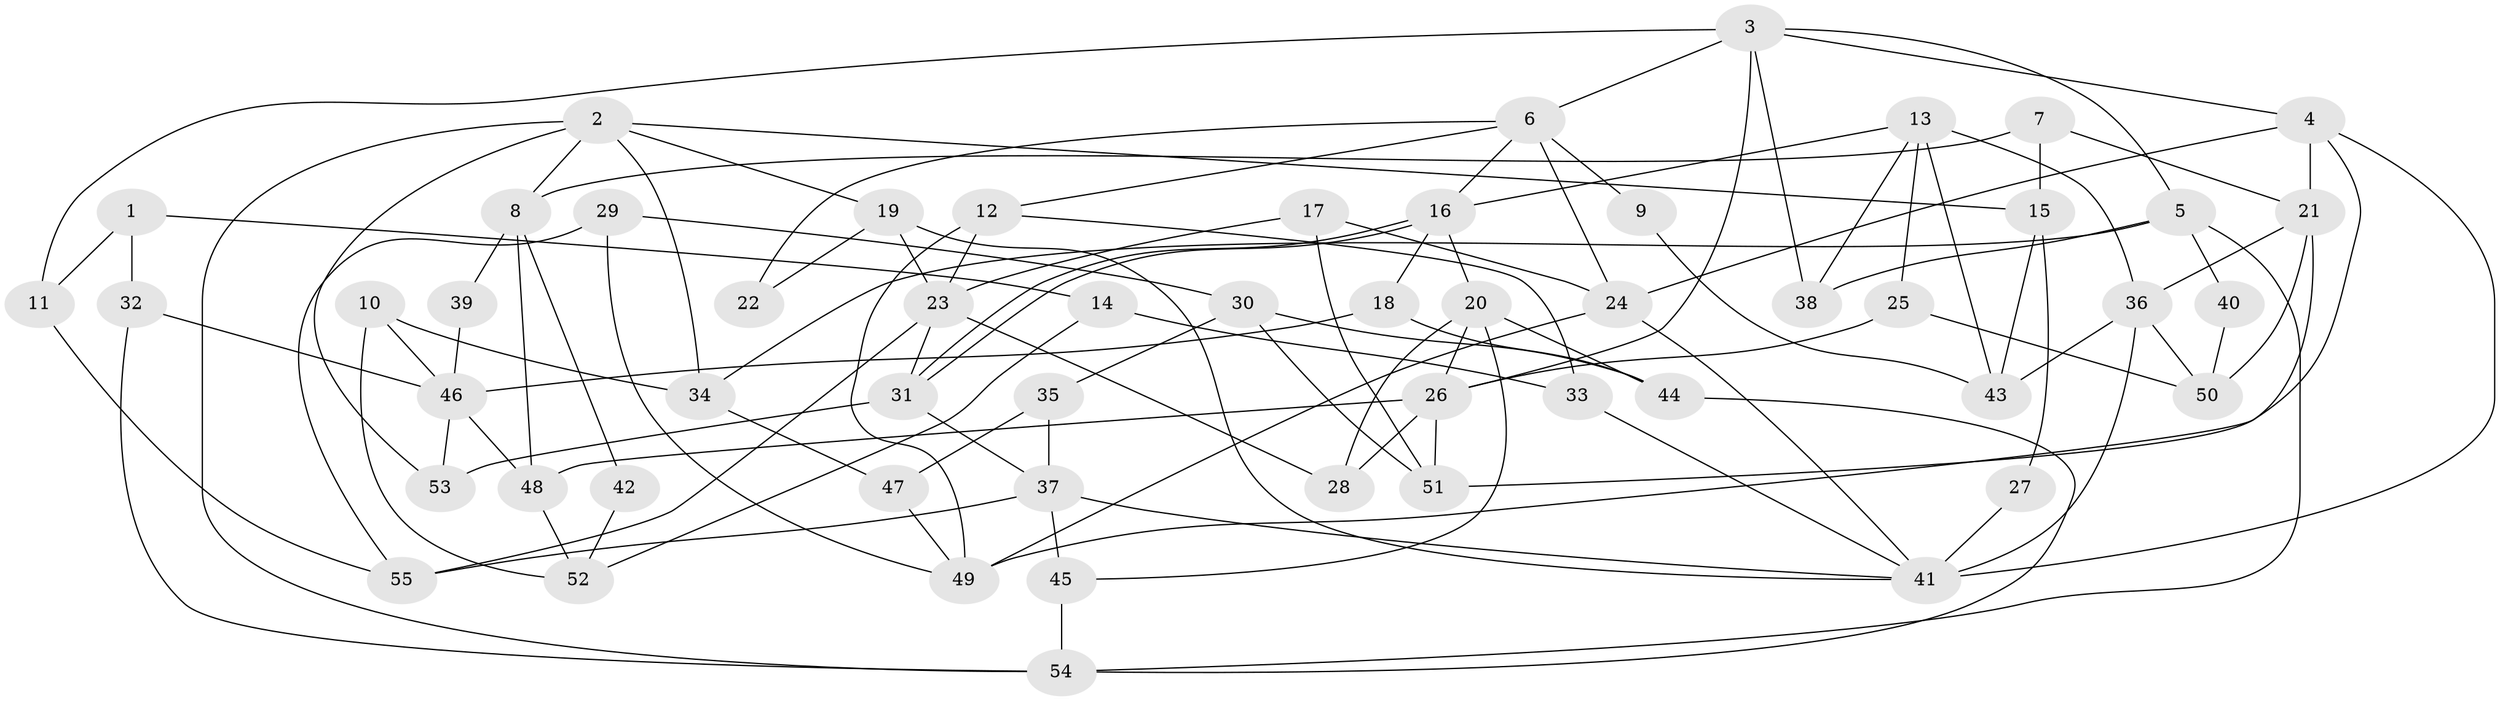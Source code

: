 // coarse degree distribution, {4: 0.24242424242424243, 7: 0.12121212121212122, 8: 0.06060606060606061, 5: 0.24242424242424243, 3: 0.09090909090909091, 2: 0.06060606060606061, 9: 0.030303030303030304, 6: 0.15151515151515152}
// Generated by graph-tools (version 1.1) at 2025/41/03/06/25 10:41:55]
// undirected, 55 vertices, 110 edges
graph export_dot {
graph [start="1"]
  node [color=gray90,style=filled];
  1;
  2;
  3;
  4;
  5;
  6;
  7;
  8;
  9;
  10;
  11;
  12;
  13;
  14;
  15;
  16;
  17;
  18;
  19;
  20;
  21;
  22;
  23;
  24;
  25;
  26;
  27;
  28;
  29;
  30;
  31;
  32;
  33;
  34;
  35;
  36;
  37;
  38;
  39;
  40;
  41;
  42;
  43;
  44;
  45;
  46;
  47;
  48;
  49;
  50;
  51;
  52;
  53;
  54;
  55;
  1 -- 14;
  1 -- 11;
  1 -- 32;
  2 -- 54;
  2 -- 8;
  2 -- 15;
  2 -- 19;
  2 -- 34;
  2 -- 53;
  3 -- 4;
  3 -- 38;
  3 -- 5;
  3 -- 6;
  3 -- 11;
  3 -- 26;
  4 -- 41;
  4 -- 24;
  4 -- 21;
  4 -- 51;
  5 -- 54;
  5 -- 34;
  5 -- 38;
  5 -- 40;
  6 -- 16;
  6 -- 9;
  6 -- 12;
  6 -- 22;
  6 -- 24;
  7 -- 15;
  7 -- 21;
  7 -- 8;
  8 -- 48;
  8 -- 39;
  8 -- 42;
  9 -- 43;
  10 -- 46;
  10 -- 34;
  10 -- 52;
  11 -- 55;
  12 -- 23;
  12 -- 33;
  12 -- 49;
  13 -- 16;
  13 -- 36;
  13 -- 25;
  13 -- 38;
  13 -- 43;
  14 -- 52;
  14 -- 33;
  15 -- 43;
  15 -- 27;
  16 -- 18;
  16 -- 31;
  16 -- 31;
  16 -- 20;
  17 -- 23;
  17 -- 24;
  17 -- 51;
  18 -- 46;
  18 -- 44;
  19 -- 41;
  19 -- 22;
  19 -- 23;
  20 -- 26;
  20 -- 28;
  20 -- 44;
  20 -- 45;
  21 -- 49;
  21 -- 36;
  21 -- 50;
  23 -- 28;
  23 -- 31;
  23 -- 55;
  24 -- 49;
  24 -- 41;
  25 -- 26;
  25 -- 50;
  26 -- 51;
  26 -- 28;
  26 -- 48;
  27 -- 41;
  29 -- 49;
  29 -- 55;
  29 -- 30;
  30 -- 51;
  30 -- 35;
  30 -- 44;
  31 -- 37;
  31 -- 53;
  32 -- 54;
  32 -- 46;
  33 -- 41;
  34 -- 47;
  35 -- 37;
  35 -- 47;
  36 -- 50;
  36 -- 41;
  36 -- 43;
  37 -- 41;
  37 -- 45;
  37 -- 55;
  39 -- 46;
  40 -- 50;
  42 -- 52;
  44 -- 54;
  45 -- 54;
  46 -- 53;
  46 -- 48;
  47 -- 49;
  48 -- 52;
}
